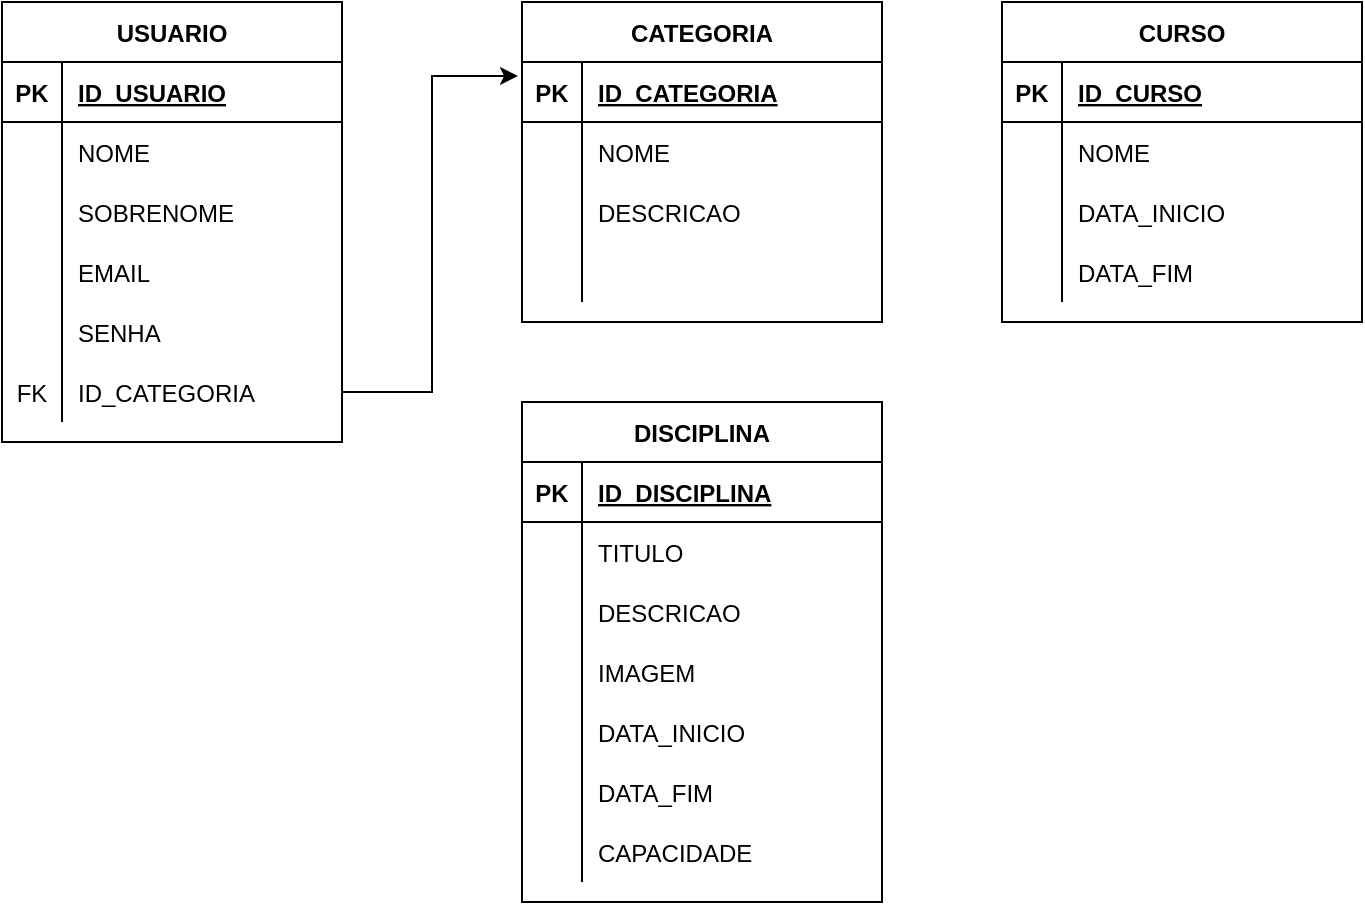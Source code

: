 <mxfile version="16.6.3" type="device"><diagram id="R2lEEEUBdFMjLlhIrx00" name="Page-1"><mxGraphModel dx="782" dy="436" grid="1" gridSize="10" guides="1" tooltips="1" connect="1" arrows="1" fold="1" page="1" pageScale="1" pageWidth="850" pageHeight="1100" math="0" shadow="0" extFonts="Permanent Marker^https://fonts.googleapis.com/css?family=Permanent+Marker"><root><mxCell id="0"/><mxCell id="1" parent="0"/><mxCell id="nExhBLMnKiuLuJ6tJfOb-1" value="USUARIO" style="shape=table;startSize=30;container=1;collapsible=1;childLayout=tableLayout;fixedRows=1;rowLines=0;fontStyle=1;align=center;resizeLast=1;" vertex="1" parent="1"><mxGeometry x="10" y="90" width="170" height="220" as="geometry"/></mxCell><mxCell id="nExhBLMnKiuLuJ6tJfOb-2" value="" style="shape=tableRow;horizontal=0;startSize=0;swimlaneHead=0;swimlaneBody=0;fillColor=none;collapsible=0;dropTarget=0;points=[[0,0.5],[1,0.5]];portConstraint=eastwest;top=0;left=0;right=0;bottom=1;" vertex="1" parent="nExhBLMnKiuLuJ6tJfOb-1"><mxGeometry y="30" width="170" height="30" as="geometry"/></mxCell><mxCell id="nExhBLMnKiuLuJ6tJfOb-3" value="PK" style="shape=partialRectangle;connectable=0;fillColor=none;top=0;left=0;bottom=0;right=0;fontStyle=1;overflow=hidden;" vertex="1" parent="nExhBLMnKiuLuJ6tJfOb-2"><mxGeometry width="30" height="30" as="geometry"><mxRectangle width="30" height="30" as="alternateBounds"/></mxGeometry></mxCell><mxCell id="nExhBLMnKiuLuJ6tJfOb-4" value="ID_USUARIO" style="shape=partialRectangle;connectable=0;fillColor=none;top=0;left=0;bottom=0;right=0;align=left;spacingLeft=6;fontStyle=5;overflow=hidden;" vertex="1" parent="nExhBLMnKiuLuJ6tJfOb-2"><mxGeometry x="30" width="140" height="30" as="geometry"><mxRectangle width="140" height="30" as="alternateBounds"/></mxGeometry></mxCell><mxCell id="nExhBLMnKiuLuJ6tJfOb-5" value="" style="shape=tableRow;horizontal=0;startSize=0;swimlaneHead=0;swimlaneBody=0;fillColor=none;collapsible=0;dropTarget=0;points=[[0,0.5],[1,0.5]];portConstraint=eastwest;top=0;left=0;right=0;bottom=0;" vertex="1" parent="nExhBLMnKiuLuJ6tJfOb-1"><mxGeometry y="60" width="170" height="30" as="geometry"/></mxCell><mxCell id="nExhBLMnKiuLuJ6tJfOb-6" value="" style="shape=partialRectangle;connectable=0;fillColor=none;top=0;left=0;bottom=0;right=0;editable=1;overflow=hidden;" vertex="1" parent="nExhBLMnKiuLuJ6tJfOb-5"><mxGeometry width="30" height="30" as="geometry"><mxRectangle width="30" height="30" as="alternateBounds"/></mxGeometry></mxCell><mxCell id="nExhBLMnKiuLuJ6tJfOb-7" value="NOME" style="shape=partialRectangle;connectable=0;fillColor=none;top=0;left=0;bottom=0;right=0;align=left;spacingLeft=6;overflow=hidden;" vertex="1" parent="nExhBLMnKiuLuJ6tJfOb-5"><mxGeometry x="30" width="140" height="30" as="geometry"><mxRectangle width="140" height="30" as="alternateBounds"/></mxGeometry></mxCell><mxCell id="nExhBLMnKiuLuJ6tJfOb-8" value="" style="shape=tableRow;horizontal=0;startSize=0;swimlaneHead=0;swimlaneBody=0;fillColor=none;collapsible=0;dropTarget=0;points=[[0,0.5],[1,0.5]];portConstraint=eastwest;top=0;left=0;right=0;bottom=0;" vertex="1" parent="nExhBLMnKiuLuJ6tJfOb-1"><mxGeometry y="90" width="170" height="30" as="geometry"/></mxCell><mxCell id="nExhBLMnKiuLuJ6tJfOb-9" value="" style="shape=partialRectangle;connectable=0;fillColor=none;top=0;left=0;bottom=0;right=0;editable=1;overflow=hidden;" vertex="1" parent="nExhBLMnKiuLuJ6tJfOb-8"><mxGeometry width="30" height="30" as="geometry"><mxRectangle width="30" height="30" as="alternateBounds"/></mxGeometry></mxCell><mxCell id="nExhBLMnKiuLuJ6tJfOb-10" value="SOBRENOME" style="shape=partialRectangle;connectable=0;fillColor=none;top=0;left=0;bottom=0;right=0;align=left;spacingLeft=6;overflow=hidden;" vertex="1" parent="nExhBLMnKiuLuJ6tJfOb-8"><mxGeometry x="30" width="140" height="30" as="geometry"><mxRectangle width="140" height="30" as="alternateBounds"/></mxGeometry></mxCell><mxCell id="nExhBLMnKiuLuJ6tJfOb-11" value="" style="shape=tableRow;horizontal=0;startSize=0;swimlaneHead=0;swimlaneBody=0;fillColor=none;collapsible=0;dropTarget=0;points=[[0,0.5],[1,0.5]];portConstraint=eastwest;top=0;left=0;right=0;bottom=0;" vertex="1" parent="nExhBLMnKiuLuJ6tJfOb-1"><mxGeometry y="120" width="170" height="30" as="geometry"/></mxCell><mxCell id="nExhBLMnKiuLuJ6tJfOb-12" value="" style="shape=partialRectangle;connectable=0;fillColor=none;top=0;left=0;bottom=0;right=0;editable=1;overflow=hidden;" vertex="1" parent="nExhBLMnKiuLuJ6tJfOb-11"><mxGeometry width="30" height="30" as="geometry"><mxRectangle width="30" height="30" as="alternateBounds"/></mxGeometry></mxCell><mxCell id="nExhBLMnKiuLuJ6tJfOb-13" value="EMAIL" style="shape=partialRectangle;connectable=0;fillColor=none;top=0;left=0;bottom=0;right=0;align=left;spacingLeft=6;overflow=hidden;" vertex="1" parent="nExhBLMnKiuLuJ6tJfOb-11"><mxGeometry x="30" width="140" height="30" as="geometry"><mxRectangle width="140" height="30" as="alternateBounds"/></mxGeometry></mxCell><mxCell id="nExhBLMnKiuLuJ6tJfOb-27" value="" style="shape=tableRow;horizontal=0;startSize=0;swimlaneHead=0;swimlaneBody=0;fillColor=none;collapsible=0;dropTarget=0;points=[[0,0.5],[1,0.5]];portConstraint=eastwest;top=0;left=0;right=0;bottom=0;" vertex="1" parent="nExhBLMnKiuLuJ6tJfOb-1"><mxGeometry y="150" width="170" height="30" as="geometry"/></mxCell><mxCell id="nExhBLMnKiuLuJ6tJfOb-28" value="" style="shape=partialRectangle;connectable=0;fillColor=none;top=0;left=0;bottom=0;right=0;editable=1;overflow=hidden;" vertex="1" parent="nExhBLMnKiuLuJ6tJfOb-27"><mxGeometry width="30" height="30" as="geometry"><mxRectangle width="30" height="30" as="alternateBounds"/></mxGeometry></mxCell><mxCell id="nExhBLMnKiuLuJ6tJfOb-29" value="SENHA" style="shape=partialRectangle;connectable=0;fillColor=none;top=0;left=0;bottom=0;right=0;align=left;spacingLeft=6;overflow=hidden;" vertex="1" parent="nExhBLMnKiuLuJ6tJfOb-27"><mxGeometry x="30" width="140" height="30" as="geometry"><mxRectangle width="140" height="30" as="alternateBounds"/></mxGeometry></mxCell><mxCell id="nExhBLMnKiuLuJ6tJfOb-46" value="" style="shape=tableRow;horizontal=0;startSize=0;swimlaneHead=0;swimlaneBody=0;fillColor=none;collapsible=0;dropTarget=0;points=[[0,0.5],[1,0.5]];portConstraint=eastwest;top=0;left=0;right=0;bottom=0;" vertex="1" parent="nExhBLMnKiuLuJ6tJfOb-1"><mxGeometry y="180" width="170" height="30" as="geometry"/></mxCell><mxCell id="nExhBLMnKiuLuJ6tJfOb-47" value="FK" style="shape=partialRectangle;connectable=0;fillColor=none;top=0;left=0;bottom=0;right=0;editable=1;overflow=hidden;" vertex="1" parent="nExhBLMnKiuLuJ6tJfOb-46"><mxGeometry width="30" height="30" as="geometry"><mxRectangle width="30" height="30" as="alternateBounds"/></mxGeometry></mxCell><mxCell id="nExhBLMnKiuLuJ6tJfOb-48" value="ID_CATEGORIA" style="shape=partialRectangle;connectable=0;fillColor=none;top=0;left=0;bottom=0;right=0;align=left;spacingLeft=6;overflow=hidden;" vertex="1" parent="nExhBLMnKiuLuJ6tJfOb-46"><mxGeometry x="30" width="140" height="30" as="geometry"><mxRectangle width="140" height="30" as="alternateBounds"/></mxGeometry></mxCell><mxCell id="nExhBLMnKiuLuJ6tJfOb-14" value="CATEGORIA" style="shape=table;startSize=30;container=1;collapsible=1;childLayout=tableLayout;fixedRows=1;rowLines=0;fontStyle=1;align=center;resizeLast=1;" vertex="1" parent="1"><mxGeometry x="270" y="90" width="180" height="160" as="geometry"/></mxCell><mxCell id="nExhBLMnKiuLuJ6tJfOb-15" value="" style="shape=tableRow;horizontal=0;startSize=0;swimlaneHead=0;swimlaneBody=0;fillColor=none;collapsible=0;dropTarget=0;points=[[0,0.5],[1,0.5]];portConstraint=eastwest;top=0;left=0;right=0;bottom=1;" vertex="1" parent="nExhBLMnKiuLuJ6tJfOb-14"><mxGeometry y="30" width="180" height="30" as="geometry"/></mxCell><mxCell id="nExhBLMnKiuLuJ6tJfOb-16" value="PK" style="shape=partialRectangle;connectable=0;fillColor=none;top=0;left=0;bottom=0;right=0;fontStyle=1;overflow=hidden;" vertex="1" parent="nExhBLMnKiuLuJ6tJfOb-15"><mxGeometry width="30" height="30" as="geometry"><mxRectangle width="30" height="30" as="alternateBounds"/></mxGeometry></mxCell><mxCell id="nExhBLMnKiuLuJ6tJfOb-17" value="ID_CATEGORIA" style="shape=partialRectangle;connectable=0;fillColor=none;top=0;left=0;bottom=0;right=0;align=left;spacingLeft=6;fontStyle=5;overflow=hidden;" vertex="1" parent="nExhBLMnKiuLuJ6tJfOb-15"><mxGeometry x="30" width="150" height="30" as="geometry"><mxRectangle width="150" height="30" as="alternateBounds"/></mxGeometry></mxCell><mxCell id="nExhBLMnKiuLuJ6tJfOb-18" value="" style="shape=tableRow;horizontal=0;startSize=0;swimlaneHead=0;swimlaneBody=0;fillColor=none;collapsible=0;dropTarget=0;points=[[0,0.5],[1,0.5]];portConstraint=eastwest;top=0;left=0;right=0;bottom=0;" vertex="1" parent="nExhBLMnKiuLuJ6tJfOb-14"><mxGeometry y="60" width="180" height="30" as="geometry"/></mxCell><mxCell id="nExhBLMnKiuLuJ6tJfOb-19" value="" style="shape=partialRectangle;connectable=0;fillColor=none;top=0;left=0;bottom=0;right=0;editable=1;overflow=hidden;" vertex="1" parent="nExhBLMnKiuLuJ6tJfOb-18"><mxGeometry width="30" height="30" as="geometry"><mxRectangle width="30" height="30" as="alternateBounds"/></mxGeometry></mxCell><mxCell id="nExhBLMnKiuLuJ6tJfOb-20" value="NOME" style="shape=partialRectangle;connectable=0;fillColor=none;top=0;left=0;bottom=0;right=0;align=left;spacingLeft=6;overflow=hidden;" vertex="1" parent="nExhBLMnKiuLuJ6tJfOb-18"><mxGeometry x="30" width="150" height="30" as="geometry"><mxRectangle width="150" height="30" as="alternateBounds"/></mxGeometry></mxCell><mxCell id="nExhBLMnKiuLuJ6tJfOb-21" value="" style="shape=tableRow;horizontal=0;startSize=0;swimlaneHead=0;swimlaneBody=0;fillColor=none;collapsible=0;dropTarget=0;points=[[0,0.5],[1,0.5]];portConstraint=eastwest;top=0;left=0;right=0;bottom=0;" vertex="1" parent="nExhBLMnKiuLuJ6tJfOb-14"><mxGeometry y="90" width="180" height="30" as="geometry"/></mxCell><mxCell id="nExhBLMnKiuLuJ6tJfOb-22" value="" style="shape=partialRectangle;connectable=0;fillColor=none;top=0;left=0;bottom=0;right=0;editable=1;overflow=hidden;" vertex="1" parent="nExhBLMnKiuLuJ6tJfOb-21"><mxGeometry width="30" height="30" as="geometry"><mxRectangle width="30" height="30" as="alternateBounds"/></mxGeometry></mxCell><mxCell id="nExhBLMnKiuLuJ6tJfOb-23" value="DESCRICAO" style="shape=partialRectangle;connectable=0;fillColor=none;top=0;left=0;bottom=0;right=0;align=left;spacingLeft=6;overflow=hidden;" vertex="1" parent="nExhBLMnKiuLuJ6tJfOb-21"><mxGeometry x="30" width="150" height="30" as="geometry"><mxRectangle width="150" height="30" as="alternateBounds"/></mxGeometry></mxCell><mxCell id="nExhBLMnKiuLuJ6tJfOb-24" value="" style="shape=tableRow;horizontal=0;startSize=0;swimlaneHead=0;swimlaneBody=0;fillColor=none;collapsible=0;dropTarget=0;points=[[0,0.5],[1,0.5]];portConstraint=eastwest;top=0;left=0;right=0;bottom=0;" vertex="1" parent="nExhBLMnKiuLuJ6tJfOb-14"><mxGeometry y="120" width="180" height="30" as="geometry"/></mxCell><mxCell id="nExhBLMnKiuLuJ6tJfOb-25" value="" style="shape=partialRectangle;connectable=0;fillColor=none;top=0;left=0;bottom=0;right=0;editable=1;overflow=hidden;" vertex="1" parent="nExhBLMnKiuLuJ6tJfOb-24"><mxGeometry width="30" height="30" as="geometry"><mxRectangle width="30" height="30" as="alternateBounds"/></mxGeometry></mxCell><mxCell id="nExhBLMnKiuLuJ6tJfOb-26" value="" style="shape=partialRectangle;connectable=0;fillColor=none;top=0;left=0;bottom=0;right=0;align=left;spacingLeft=6;overflow=hidden;" vertex="1" parent="nExhBLMnKiuLuJ6tJfOb-24"><mxGeometry x="30" width="150" height="30" as="geometry"><mxRectangle width="150" height="30" as="alternateBounds"/></mxGeometry></mxCell><mxCell id="nExhBLMnKiuLuJ6tJfOb-49" style="edgeStyle=orthogonalEdgeStyle;rounded=0;orthogonalLoop=1;jettySize=auto;html=1;entryX=-0.011;entryY=0.233;entryDx=0;entryDy=0;entryPerimeter=0;" edge="1" parent="1" source="nExhBLMnKiuLuJ6tJfOb-46" target="nExhBLMnKiuLuJ6tJfOb-15"><mxGeometry relative="1" as="geometry"/></mxCell><mxCell id="nExhBLMnKiuLuJ6tJfOb-50" value="CURSO" style="shape=table;startSize=30;container=1;collapsible=1;childLayout=tableLayout;fixedRows=1;rowLines=0;fontStyle=1;align=center;resizeLast=1;" vertex="1" parent="1"><mxGeometry x="510" y="90" width="180" height="160" as="geometry"/></mxCell><mxCell id="nExhBLMnKiuLuJ6tJfOb-51" value="" style="shape=tableRow;horizontal=0;startSize=0;swimlaneHead=0;swimlaneBody=0;fillColor=none;collapsible=0;dropTarget=0;points=[[0,0.5],[1,0.5]];portConstraint=eastwest;top=0;left=0;right=0;bottom=1;" vertex="1" parent="nExhBLMnKiuLuJ6tJfOb-50"><mxGeometry y="30" width="180" height="30" as="geometry"/></mxCell><mxCell id="nExhBLMnKiuLuJ6tJfOb-52" value="PK" style="shape=partialRectangle;connectable=0;fillColor=none;top=0;left=0;bottom=0;right=0;fontStyle=1;overflow=hidden;" vertex="1" parent="nExhBLMnKiuLuJ6tJfOb-51"><mxGeometry width="30" height="30" as="geometry"><mxRectangle width="30" height="30" as="alternateBounds"/></mxGeometry></mxCell><mxCell id="nExhBLMnKiuLuJ6tJfOb-53" value="ID_CURSO" style="shape=partialRectangle;connectable=0;fillColor=none;top=0;left=0;bottom=0;right=0;align=left;spacingLeft=6;fontStyle=5;overflow=hidden;" vertex="1" parent="nExhBLMnKiuLuJ6tJfOb-51"><mxGeometry x="30" width="150" height="30" as="geometry"><mxRectangle width="150" height="30" as="alternateBounds"/></mxGeometry></mxCell><mxCell id="nExhBLMnKiuLuJ6tJfOb-54" value="" style="shape=tableRow;horizontal=0;startSize=0;swimlaneHead=0;swimlaneBody=0;fillColor=none;collapsible=0;dropTarget=0;points=[[0,0.5],[1,0.5]];portConstraint=eastwest;top=0;left=0;right=0;bottom=0;" vertex="1" parent="nExhBLMnKiuLuJ6tJfOb-50"><mxGeometry y="60" width="180" height="30" as="geometry"/></mxCell><mxCell id="nExhBLMnKiuLuJ6tJfOb-55" value="" style="shape=partialRectangle;connectable=0;fillColor=none;top=0;left=0;bottom=0;right=0;editable=1;overflow=hidden;" vertex="1" parent="nExhBLMnKiuLuJ6tJfOb-54"><mxGeometry width="30" height="30" as="geometry"><mxRectangle width="30" height="30" as="alternateBounds"/></mxGeometry></mxCell><mxCell id="nExhBLMnKiuLuJ6tJfOb-56" value="NOME" style="shape=partialRectangle;connectable=0;fillColor=none;top=0;left=0;bottom=0;right=0;align=left;spacingLeft=6;overflow=hidden;" vertex="1" parent="nExhBLMnKiuLuJ6tJfOb-54"><mxGeometry x="30" width="150" height="30" as="geometry"><mxRectangle width="150" height="30" as="alternateBounds"/></mxGeometry></mxCell><mxCell id="nExhBLMnKiuLuJ6tJfOb-57" value="" style="shape=tableRow;horizontal=0;startSize=0;swimlaneHead=0;swimlaneBody=0;fillColor=none;collapsible=0;dropTarget=0;points=[[0,0.5],[1,0.5]];portConstraint=eastwest;top=0;left=0;right=0;bottom=0;" vertex="1" parent="nExhBLMnKiuLuJ6tJfOb-50"><mxGeometry y="90" width="180" height="30" as="geometry"/></mxCell><mxCell id="nExhBLMnKiuLuJ6tJfOb-58" value="" style="shape=partialRectangle;connectable=0;fillColor=none;top=0;left=0;bottom=0;right=0;editable=1;overflow=hidden;" vertex="1" parent="nExhBLMnKiuLuJ6tJfOb-57"><mxGeometry width="30" height="30" as="geometry"><mxRectangle width="30" height="30" as="alternateBounds"/></mxGeometry></mxCell><mxCell id="nExhBLMnKiuLuJ6tJfOb-59" value="DATA_INICIO" style="shape=partialRectangle;connectable=0;fillColor=none;top=0;left=0;bottom=0;right=0;align=left;spacingLeft=6;overflow=hidden;" vertex="1" parent="nExhBLMnKiuLuJ6tJfOb-57"><mxGeometry x="30" width="150" height="30" as="geometry"><mxRectangle width="150" height="30" as="alternateBounds"/></mxGeometry></mxCell><mxCell id="nExhBLMnKiuLuJ6tJfOb-60" value="" style="shape=tableRow;horizontal=0;startSize=0;swimlaneHead=0;swimlaneBody=0;fillColor=none;collapsible=0;dropTarget=0;points=[[0,0.5],[1,0.5]];portConstraint=eastwest;top=0;left=0;right=0;bottom=0;" vertex="1" parent="nExhBLMnKiuLuJ6tJfOb-50"><mxGeometry y="120" width="180" height="30" as="geometry"/></mxCell><mxCell id="nExhBLMnKiuLuJ6tJfOb-61" value="" style="shape=partialRectangle;connectable=0;fillColor=none;top=0;left=0;bottom=0;right=0;editable=1;overflow=hidden;" vertex="1" parent="nExhBLMnKiuLuJ6tJfOb-60"><mxGeometry width="30" height="30" as="geometry"><mxRectangle width="30" height="30" as="alternateBounds"/></mxGeometry></mxCell><mxCell id="nExhBLMnKiuLuJ6tJfOb-62" value="DATA_FIM" style="shape=partialRectangle;connectable=0;fillColor=none;top=0;left=0;bottom=0;right=0;align=left;spacingLeft=6;overflow=hidden;" vertex="1" parent="nExhBLMnKiuLuJ6tJfOb-60"><mxGeometry x="30" width="150" height="30" as="geometry"><mxRectangle width="150" height="30" as="alternateBounds"/></mxGeometry></mxCell><mxCell id="nExhBLMnKiuLuJ6tJfOb-63" value="DISCIPLINA" style="shape=table;startSize=30;container=1;collapsible=1;childLayout=tableLayout;fixedRows=1;rowLines=0;fontStyle=1;align=center;resizeLast=1;" vertex="1" parent="1"><mxGeometry x="270" y="290" width="180" height="250" as="geometry"/></mxCell><mxCell id="nExhBLMnKiuLuJ6tJfOb-64" value="" style="shape=tableRow;horizontal=0;startSize=0;swimlaneHead=0;swimlaneBody=0;fillColor=none;collapsible=0;dropTarget=0;points=[[0,0.5],[1,0.5]];portConstraint=eastwest;top=0;left=0;right=0;bottom=1;" vertex="1" parent="nExhBLMnKiuLuJ6tJfOb-63"><mxGeometry y="30" width="180" height="30" as="geometry"/></mxCell><mxCell id="nExhBLMnKiuLuJ6tJfOb-65" value="PK" style="shape=partialRectangle;connectable=0;fillColor=none;top=0;left=0;bottom=0;right=0;fontStyle=1;overflow=hidden;" vertex="1" parent="nExhBLMnKiuLuJ6tJfOb-64"><mxGeometry width="30" height="30" as="geometry"><mxRectangle width="30" height="30" as="alternateBounds"/></mxGeometry></mxCell><mxCell id="nExhBLMnKiuLuJ6tJfOb-66" value="ID_DISCIPLINA" style="shape=partialRectangle;connectable=0;fillColor=none;top=0;left=0;bottom=0;right=0;align=left;spacingLeft=6;fontStyle=5;overflow=hidden;" vertex="1" parent="nExhBLMnKiuLuJ6tJfOb-64"><mxGeometry x="30" width="150" height="30" as="geometry"><mxRectangle width="150" height="30" as="alternateBounds"/></mxGeometry></mxCell><mxCell id="nExhBLMnKiuLuJ6tJfOb-67" value="" style="shape=tableRow;horizontal=0;startSize=0;swimlaneHead=0;swimlaneBody=0;fillColor=none;collapsible=0;dropTarget=0;points=[[0,0.5],[1,0.5]];portConstraint=eastwest;top=0;left=0;right=0;bottom=0;" vertex="1" parent="nExhBLMnKiuLuJ6tJfOb-63"><mxGeometry y="60" width="180" height="30" as="geometry"/></mxCell><mxCell id="nExhBLMnKiuLuJ6tJfOb-68" value="" style="shape=partialRectangle;connectable=0;fillColor=none;top=0;left=0;bottom=0;right=0;editable=1;overflow=hidden;" vertex="1" parent="nExhBLMnKiuLuJ6tJfOb-67"><mxGeometry width="30" height="30" as="geometry"><mxRectangle width="30" height="30" as="alternateBounds"/></mxGeometry></mxCell><mxCell id="nExhBLMnKiuLuJ6tJfOb-69" value="TITULO    " style="shape=partialRectangle;connectable=0;fillColor=none;top=0;left=0;bottom=0;right=0;align=left;spacingLeft=6;overflow=hidden;" vertex="1" parent="nExhBLMnKiuLuJ6tJfOb-67"><mxGeometry x="30" width="150" height="30" as="geometry"><mxRectangle width="150" height="30" as="alternateBounds"/></mxGeometry></mxCell><mxCell id="nExhBLMnKiuLuJ6tJfOb-70" value="" style="shape=tableRow;horizontal=0;startSize=0;swimlaneHead=0;swimlaneBody=0;fillColor=none;collapsible=0;dropTarget=0;points=[[0,0.5],[1,0.5]];portConstraint=eastwest;top=0;left=0;right=0;bottom=0;" vertex="1" parent="nExhBLMnKiuLuJ6tJfOb-63"><mxGeometry y="90" width="180" height="30" as="geometry"/></mxCell><mxCell id="nExhBLMnKiuLuJ6tJfOb-71" value="" style="shape=partialRectangle;connectable=0;fillColor=none;top=0;left=0;bottom=0;right=0;editable=1;overflow=hidden;" vertex="1" parent="nExhBLMnKiuLuJ6tJfOb-70"><mxGeometry width="30" height="30" as="geometry"><mxRectangle width="30" height="30" as="alternateBounds"/></mxGeometry></mxCell><mxCell id="nExhBLMnKiuLuJ6tJfOb-72" value="DESCRICAO" style="shape=partialRectangle;connectable=0;fillColor=none;top=0;left=0;bottom=0;right=0;align=left;spacingLeft=6;overflow=hidden;" vertex="1" parent="nExhBLMnKiuLuJ6tJfOb-70"><mxGeometry x="30" width="150" height="30" as="geometry"><mxRectangle width="150" height="30" as="alternateBounds"/></mxGeometry></mxCell><mxCell id="nExhBLMnKiuLuJ6tJfOb-73" value="" style="shape=tableRow;horizontal=0;startSize=0;swimlaneHead=0;swimlaneBody=0;fillColor=none;collapsible=0;dropTarget=0;points=[[0,0.5],[1,0.5]];portConstraint=eastwest;top=0;left=0;right=0;bottom=0;" vertex="1" parent="nExhBLMnKiuLuJ6tJfOb-63"><mxGeometry y="120" width="180" height="30" as="geometry"/></mxCell><mxCell id="nExhBLMnKiuLuJ6tJfOb-74" value="" style="shape=partialRectangle;connectable=0;fillColor=none;top=0;left=0;bottom=0;right=0;editable=1;overflow=hidden;" vertex="1" parent="nExhBLMnKiuLuJ6tJfOb-73"><mxGeometry width="30" height="30" as="geometry"><mxRectangle width="30" height="30" as="alternateBounds"/></mxGeometry></mxCell><mxCell id="nExhBLMnKiuLuJ6tJfOb-75" value="IMAGEM" style="shape=partialRectangle;connectable=0;fillColor=none;top=0;left=0;bottom=0;right=0;align=left;spacingLeft=6;overflow=hidden;" vertex="1" parent="nExhBLMnKiuLuJ6tJfOb-73"><mxGeometry x="30" width="150" height="30" as="geometry"><mxRectangle width="150" height="30" as="alternateBounds"/></mxGeometry></mxCell><mxCell id="nExhBLMnKiuLuJ6tJfOb-76" value="" style="shape=tableRow;horizontal=0;startSize=0;swimlaneHead=0;swimlaneBody=0;fillColor=none;collapsible=0;dropTarget=0;points=[[0,0.5],[1,0.5]];portConstraint=eastwest;top=0;left=0;right=0;bottom=0;" vertex="1" parent="nExhBLMnKiuLuJ6tJfOb-63"><mxGeometry y="150" width="180" height="30" as="geometry"/></mxCell><mxCell id="nExhBLMnKiuLuJ6tJfOb-77" value="" style="shape=partialRectangle;connectable=0;fillColor=none;top=0;left=0;bottom=0;right=0;editable=1;overflow=hidden;" vertex="1" parent="nExhBLMnKiuLuJ6tJfOb-76"><mxGeometry width="30" height="30" as="geometry"><mxRectangle width="30" height="30" as="alternateBounds"/></mxGeometry></mxCell><mxCell id="nExhBLMnKiuLuJ6tJfOb-78" value="DATA_INICIO" style="shape=partialRectangle;connectable=0;fillColor=none;top=0;left=0;bottom=0;right=0;align=left;spacingLeft=6;overflow=hidden;" vertex="1" parent="nExhBLMnKiuLuJ6tJfOb-76"><mxGeometry x="30" width="150" height="30" as="geometry"><mxRectangle width="150" height="30" as="alternateBounds"/></mxGeometry></mxCell><mxCell id="nExhBLMnKiuLuJ6tJfOb-79" value="" style="shape=tableRow;horizontal=0;startSize=0;swimlaneHead=0;swimlaneBody=0;fillColor=none;collapsible=0;dropTarget=0;points=[[0,0.5],[1,0.5]];portConstraint=eastwest;top=0;left=0;right=0;bottom=0;" vertex="1" parent="nExhBLMnKiuLuJ6tJfOb-63"><mxGeometry y="180" width="180" height="30" as="geometry"/></mxCell><mxCell id="nExhBLMnKiuLuJ6tJfOb-80" value="" style="shape=partialRectangle;connectable=0;fillColor=none;top=0;left=0;bottom=0;right=0;editable=1;overflow=hidden;" vertex="1" parent="nExhBLMnKiuLuJ6tJfOb-79"><mxGeometry width="30" height="30" as="geometry"><mxRectangle width="30" height="30" as="alternateBounds"/></mxGeometry></mxCell><mxCell id="nExhBLMnKiuLuJ6tJfOb-81" value="DATA_FIM" style="shape=partialRectangle;connectable=0;fillColor=none;top=0;left=0;bottom=0;right=0;align=left;spacingLeft=6;overflow=hidden;" vertex="1" parent="nExhBLMnKiuLuJ6tJfOb-79"><mxGeometry x="30" width="150" height="30" as="geometry"><mxRectangle width="150" height="30" as="alternateBounds"/></mxGeometry></mxCell><mxCell id="nExhBLMnKiuLuJ6tJfOb-82" value="" style="shape=tableRow;horizontal=0;startSize=0;swimlaneHead=0;swimlaneBody=0;fillColor=none;collapsible=0;dropTarget=0;points=[[0,0.5],[1,0.5]];portConstraint=eastwest;top=0;left=0;right=0;bottom=0;" vertex="1" parent="nExhBLMnKiuLuJ6tJfOb-63"><mxGeometry y="210" width="180" height="30" as="geometry"/></mxCell><mxCell id="nExhBLMnKiuLuJ6tJfOb-83" value="" style="shape=partialRectangle;connectable=0;fillColor=none;top=0;left=0;bottom=0;right=0;editable=1;overflow=hidden;" vertex="1" parent="nExhBLMnKiuLuJ6tJfOb-82"><mxGeometry width="30" height="30" as="geometry"><mxRectangle width="30" height="30" as="alternateBounds"/></mxGeometry></mxCell><mxCell id="nExhBLMnKiuLuJ6tJfOb-84" value="CAPACIDADE" style="shape=partialRectangle;connectable=0;fillColor=none;top=0;left=0;bottom=0;right=0;align=left;spacingLeft=6;overflow=hidden;" vertex="1" parent="nExhBLMnKiuLuJ6tJfOb-82"><mxGeometry x="30" width="150" height="30" as="geometry"><mxRectangle width="150" height="30" as="alternateBounds"/></mxGeometry></mxCell></root></mxGraphModel></diagram></mxfile>